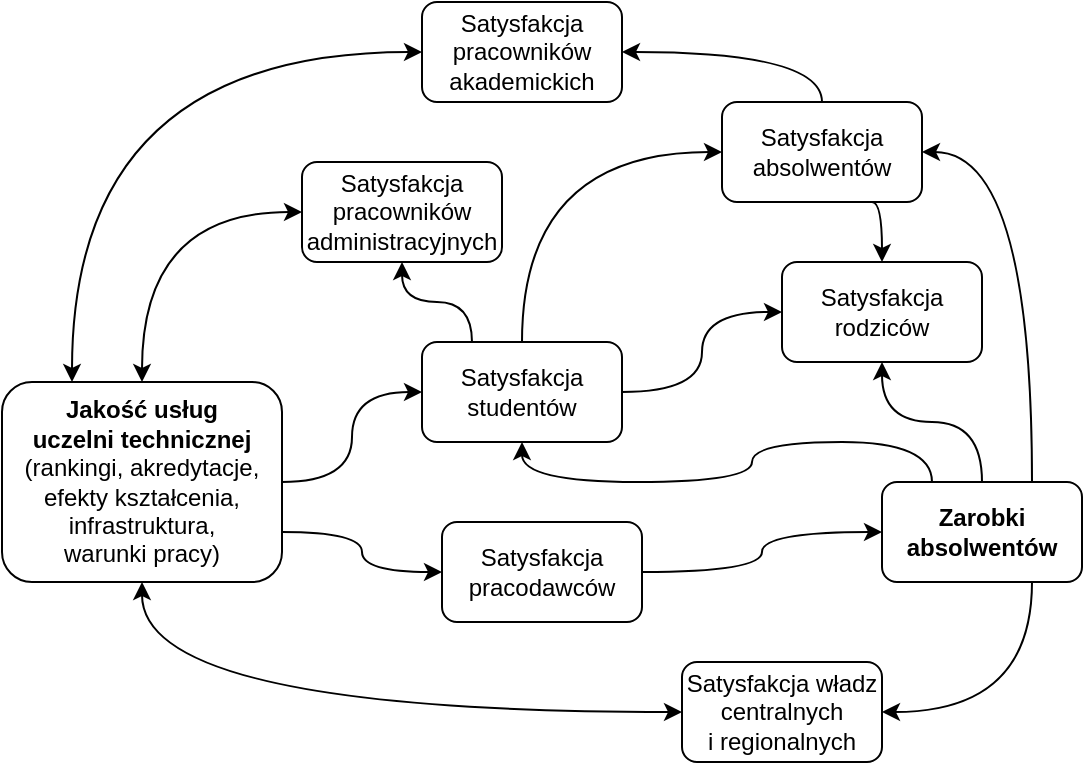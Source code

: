 <mxfile version="24.0.4" type="device">
  <diagram name="Strona-1" id="Sjl_9fCkeCsYZoZEE_z2">
    <mxGraphModel dx="1138" dy="711" grid="1" gridSize="10" guides="1" tooltips="1" connect="1" arrows="1" fold="1" page="1" pageScale="1" pageWidth="827" pageHeight="1169" math="0" shadow="0">
      <root>
        <mxCell id="0" />
        <mxCell id="1" parent="0" />
        <mxCell id="jl-1hNPgUvuF58t2oEqW-36" style="edgeStyle=orthogonalEdgeStyle;rounded=0;orthogonalLoop=1;jettySize=auto;html=1;exitX=0.5;exitY=1;exitDx=0;exitDy=0;entryX=0;entryY=0.5;entryDx=0;entryDy=0;startArrow=classic;startFill=1;curved=1;" edge="1" parent="1" source="jl-1hNPgUvuF58t2oEqW-2" target="jl-1hNPgUvuF58t2oEqW-35">
          <mxGeometry relative="1" as="geometry" />
        </mxCell>
        <mxCell id="jl-1hNPgUvuF58t2oEqW-42" style="edgeStyle=orthogonalEdgeStyle;rounded=0;orthogonalLoop=1;jettySize=auto;html=1;exitX=1;exitY=0.75;exitDx=0;exitDy=0;entryX=0;entryY=0.5;entryDx=0;entryDy=0;curved=1;" edge="1" parent="1" source="jl-1hNPgUvuF58t2oEqW-2" target="jl-1hNPgUvuF58t2oEqW-34">
          <mxGeometry relative="1" as="geometry" />
        </mxCell>
        <mxCell id="jl-1hNPgUvuF58t2oEqW-43" style="edgeStyle=orthogonalEdgeStyle;rounded=0;orthogonalLoop=1;jettySize=auto;html=1;exitX=1;exitY=0.5;exitDx=0;exitDy=0;entryX=0;entryY=0.5;entryDx=0;entryDy=0;curved=1;" edge="1" parent="1" source="jl-1hNPgUvuF58t2oEqW-2" target="jl-1hNPgUvuF58t2oEqW-32">
          <mxGeometry relative="1" as="geometry" />
        </mxCell>
        <mxCell id="jl-1hNPgUvuF58t2oEqW-46" style="edgeStyle=orthogonalEdgeStyle;rounded=0;orthogonalLoop=1;jettySize=auto;html=1;exitX=0.5;exitY=0;exitDx=0;exitDy=0;entryX=0;entryY=0.5;entryDx=0;entryDy=0;startArrow=classic;startFill=1;curved=1;" edge="1" parent="1" source="jl-1hNPgUvuF58t2oEqW-2" target="jl-1hNPgUvuF58t2oEqW-30">
          <mxGeometry relative="1" as="geometry" />
        </mxCell>
        <mxCell id="jl-1hNPgUvuF58t2oEqW-47" style="edgeStyle=orthogonalEdgeStyle;rounded=0;orthogonalLoop=1;jettySize=auto;html=1;exitX=0.25;exitY=0;exitDx=0;exitDy=0;entryX=0;entryY=0.5;entryDx=0;entryDy=0;curved=1;startArrow=classic;startFill=1;" edge="1" parent="1" source="jl-1hNPgUvuF58t2oEqW-2" target="jl-1hNPgUvuF58t2oEqW-16">
          <mxGeometry relative="1" as="geometry" />
        </mxCell>
        <mxCell id="jl-1hNPgUvuF58t2oEqW-2" value="&lt;b&gt;Jakość usług &lt;/b&gt;&lt;br&gt;&lt;b&gt;uczelni technicznej &lt;/b&gt;&lt;br&gt;(rankingi, akredytacje, efekty kształcenia, infrastruktura, &lt;br&gt;warunki pracy)" style="rounded=1;whiteSpace=wrap;html=1;" vertex="1" parent="1">
          <mxGeometry x="40" y="320" width="140" height="100" as="geometry" />
        </mxCell>
        <mxCell id="jl-1hNPgUvuF58t2oEqW-16" value="Satysfakcja pracowników akademickich" style="rounded=1;whiteSpace=wrap;html=1;" vertex="1" parent="1">
          <mxGeometry x="250" y="130" width="100" height="50" as="geometry" />
        </mxCell>
        <mxCell id="jl-1hNPgUvuF58t2oEqW-37" style="edgeStyle=orthogonalEdgeStyle;rounded=0;orthogonalLoop=1;jettySize=auto;html=1;exitX=0.75;exitY=1;exitDx=0;exitDy=0;entryX=1;entryY=0.5;entryDx=0;entryDy=0;curved=1;" edge="1" parent="1" source="jl-1hNPgUvuF58t2oEqW-29" target="jl-1hNPgUvuF58t2oEqW-35">
          <mxGeometry relative="1" as="geometry" />
        </mxCell>
        <mxCell id="jl-1hNPgUvuF58t2oEqW-38" style="edgeStyle=orthogonalEdgeStyle;rounded=0;orthogonalLoop=1;jettySize=auto;html=1;exitX=0.75;exitY=0;exitDx=0;exitDy=0;entryX=1;entryY=0.5;entryDx=0;entryDy=0;curved=1;" edge="1" parent="1" source="jl-1hNPgUvuF58t2oEqW-29" target="jl-1hNPgUvuF58t2oEqW-31">
          <mxGeometry relative="1" as="geometry" />
        </mxCell>
        <mxCell id="jl-1hNPgUvuF58t2oEqW-39" style="edgeStyle=orthogonalEdgeStyle;rounded=0;orthogonalLoop=1;jettySize=auto;html=1;exitX=0.5;exitY=0;exitDx=0;exitDy=0;entryX=0.5;entryY=1;entryDx=0;entryDy=0;curved=1;" edge="1" parent="1" source="jl-1hNPgUvuF58t2oEqW-29" target="jl-1hNPgUvuF58t2oEqW-33">
          <mxGeometry relative="1" as="geometry" />
        </mxCell>
        <mxCell id="jl-1hNPgUvuF58t2oEqW-40" style="edgeStyle=orthogonalEdgeStyle;rounded=0;orthogonalLoop=1;jettySize=auto;html=1;exitX=0.25;exitY=0;exitDx=0;exitDy=0;entryX=0.5;entryY=1;entryDx=0;entryDy=0;curved=1;" edge="1" parent="1" source="jl-1hNPgUvuF58t2oEqW-29" target="jl-1hNPgUvuF58t2oEqW-32">
          <mxGeometry relative="1" as="geometry" />
        </mxCell>
        <mxCell id="jl-1hNPgUvuF58t2oEqW-29" value="&lt;b&gt;Zarobki absolwentów&lt;/b&gt;" style="rounded=1;whiteSpace=wrap;html=1;" vertex="1" parent="1">
          <mxGeometry x="480" y="370" width="100" height="50" as="geometry" />
        </mxCell>
        <mxCell id="jl-1hNPgUvuF58t2oEqW-30" value="Satysfakcja pracowników administracyjnych" style="rounded=1;whiteSpace=wrap;html=1;" vertex="1" parent="1">
          <mxGeometry x="190" y="210" width="100" height="50" as="geometry" />
        </mxCell>
        <mxCell id="jl-1hNPgUvuF58t2oEqW-48" style="edgeStyle=orthogonalEdgeStyle;rounded=0;orthogonalLoop=1;jettySize=auto;html=1;exitX=0.5;exitY=0;exitDx=0;exitDy=0;entryX=1;entryY=0.5;entryDx=0;entryDy=0;curved=1;" edge="1" parent="1" source="jl-1hNPgUvuF58t2oEqW-31" target="jl-1hNPgUvuF58t2oEqW-16">
          <mxGeometry relative="1" as="geometry" />
        </mxCell>
        <mxCell id="jl-1hNPgUvuF58t2oEqW-50" style="edgeStyle=orthogonalEdgeStyle;rounded=0;orthogonalLoop=1;jettySize=auto;html=1;exitX=0.75;exitY=1;exitDx=0;exitDy=0;entryX=0.5;entryY=0;entryDx=0;entryDy=0;curved=1;" edge="1" parent="1" source="jl-1hNPgUvuF58t2oEqW-31" target="jl-1hNPgUvuF58t2oEqW-33">
          <mxGeometry relative="1" as="geometry" />
        </mxCell>
        <mxCell id="jl-1hNPgUvuF58t2oEqW-31" value="Satysfakcja absolwentów" style="rounded=1;whiteSpace=wrap;html=1;" vertex="1" parent="1">
          <mxGeometry x="400" y="180" width="100" height="50" as="geometry" />
        </mxCell>
        <mxCell id="jl-1hNPgUvuF58t2oEqW-41" style="edgeStyle=orthogonalEdgeStyle;rounded=0;orthogonalLoop=1;jettySize=auto;html=1;exitX=1;exitY=0.5;exitDx=0;exitDy=0;entryX=0;entryY=0.5;entryDx=0;entryDy=0;curved=1;" edge="1" parent="1" source="jl-1hNPgUvuF58t2oEqW-32" target="jl-1hNPgUvuF58t2oEqW-33">
          <mxGeometry relative="1" as="geometry" />
        </mxCell>
        <mxCell id="jl-1hNPgUvuF58t2oEqW-44" style="edgeStyle=orthogonalEdgeStyle;rounded=0;orthogonalLoop=1;jettySize=auto;html=1;exitX=0.5;exitY=0;exitDx=0;exitDy=0;entryX=0;entryY=0.5;entryDx=0;entryDy=0;curved=1;" edge="1" parent="1" source="jl-1hNPgUvuF58t2oEqW-32" target="jl-1hNPgUvuF58t2oEqW-31">
          <mxGeometry relative="1" as="geometry" />
        </mxCell>
        <mxCell id="jl-1hNPgUvuF58t2oEqW-45" style="edgeStyle=orthogonalEdgeStyle;rounded=0;orthogonalLoop=1;jettySize=auto;html=1;exitX=0.25;exitY=0;exitDx=0;exitDy=0;entryX=0.5;entryY=1;entryDx=0;entryDy=0;curved=1;" edge="1" parent="1" source="jl-1hNPgUvuF58t2oEqW-32" target="jl-1hNPgUvuF58t2oEqW-30">
          <mxGeometry relative="1" as="geometry" />
        </mxCell>
        <mxCell id="jl-1hNPgUvuF58t2oEqW-32" value="Satysfakcja studentów" style="rounded=1;whiteSpace=wrap;html=1;" vertex="1" parent="1">
          <mxGeometry x="250" y="300" width="100" height="50" as="geometry" />
        </mxCell>
        <mxCell id="jl-1hNPgUvuF58t2oEqW-33" value="Satysfakcja rodziców" style="rounded=1;whiteSpace=wrap;html=1;" vertex="1" parent="1">
          <mxGeometry x="430" y="260" width="100" height="50" as="geometry" />
        </mxCell>
        <mxCell id="jl-1hNPgUvuF58t2oEqW-49" style="edgeStyle=orthogonalEdgeStyle;rounded=0;orthogonalLoop=1;jettySize=auto;html=1;exitX=1;exitY=0.5;exitDx=0;exitDy=0;entryX=0;entryY=0.5;entryDx=0;entryDy=0;curved=1;" edge="1" parent="1" source="jl-1hNPgUvuF58t2oEqW-34" target="jl-1hNPgUvuF58t2oEqW-29">
          <mxGeometry relative="1" as="geometry" />
        </mxCell>
        <mxCell id="jl-1hNPgUvuF58t2oEqW-34" value="Satysfakcja pracodawców" style="rounded=1;whiteSpace=wrap;html=1;" vertex="1" parent="1">
          <mxGeometry x="260" y="390" width="100" height="50" as="geometry" />
        </mxCell>
        <mxCell id="jl-1hNPgUvuF58t2oEqW-35" value="Satysfakcja władz centralnych &lt;br&gt;i regionalnych" style="rounded=1;whiteSpace=wrap;html=1;" vertex="1" parent="1">
          <mxGeometry x="380" y="460" width="100" height="50" as="geometry" />
        </mxCell>
      </root>
    </mxGraphModel>
  </diagram>
</mxfile>
